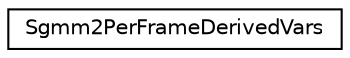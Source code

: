 digraph "Graphical Class Hierarchy"
{
  edge [fontname="Helvetica",fontsize="10",labelfontname="Helvetica",labelfontsize="10"];
  node [fontname="Helvetica",fontsize="10",shape=record];
  rankdir="LR";
  Node0 [label="Sgmm2PerFrameDerivedVars",height=0.2,width=0.4,color="black", fillcolor="white", style="filled",URL="$structkaldi_1_1Sgmm2PerFrameDerivedVars.html",tooltip="Holds the per-frame precomputed quantities x(t), x_{i}(t), z_{i}(t), and n_{i}(t) (cf..."];
}
